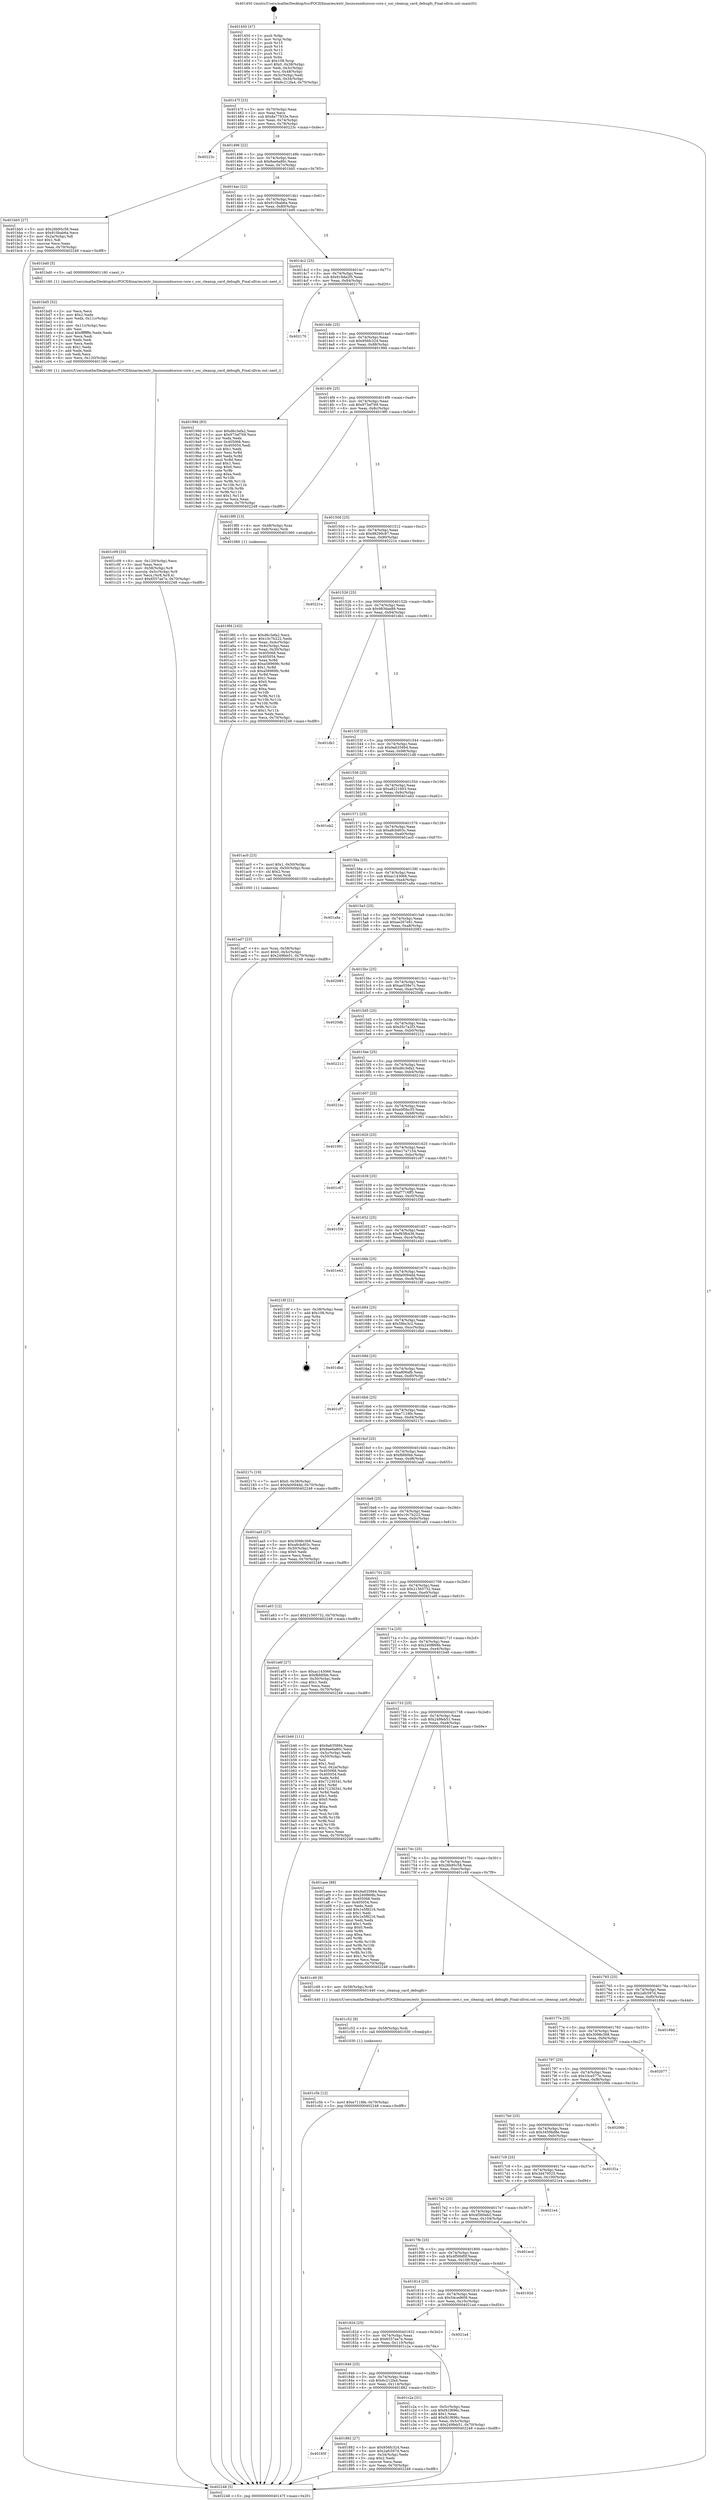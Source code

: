 digraph "0x401450" {
  label = "0x401450 (/mnt/c/Users/mathe/Desktop/tcc/POCII/binaries/extr_linuxsoundsocsoc-core.c_soc_cleanup_card_debugfs_Final-ollvm.out::main(0))"
  labelloc = "t"
  node[shape=record]

  Entry [label="",width=0.3,height=0.3,shape=circle,fillcolor=black,style=filled]
  "0x40147f" [label="{
     0x40147f [23]\l
     | [instrs]\l
     &nbsp;&nbsp;0x40147f \<+3\>: mov -0x70(%rbp),%eax\l
     &nbsp;&nbsp;0x401482 \<+2\>: mov %eax,%ecx\l
     &nbsp;&nbsp;0x401484 \<+6\>: sub $0x8a77833e,%ecx\l
     &nbsp;&nbsp;0x40148a \<+3\>: mov %eax,-0x74(%rbp)\l
     &nbsp;&nbsp;0x40148d \<+3\>: mov %ecx,-0x78(%rbp)\l
     &nbsp;&nbsp;0x401490 \<+6\>: je 000000000040223c \<main+0xdec\>\l
  }"]
  "0x40223c" [label="{
     0x40223c\l
  }", style=dashed]
  "0x401496" [label="{
     0x401496 [22]\l
     | [instrs]\l
     &nbsp;&nbsp;0x401496 \<+5\>: jmp 000000000040149b \<main+0x4b\>\l
     &nbsp;&nbsp;0x40149b \<+3\>: mov -0x74(%rbp),%eax\l
     &nbsp;&nbsp;0x40149e \<+5\>: sub $0x8ae6a80c,%eax\l
     &nbsp;&nbsp;0x4014a3 \<+3\>: mov %eax,-0x7c(%rbp)\l
     &nbsp;&nbsp;0x4014a6 \<+6\>: je 0000000000401bb5 \<main+0x765\>\l
  }"]
  Exit [label="",width=0.3,height=0.3,shape=circle,fillcolor=black,style=filled,peripheries=2]
  "0x401bb5" [label="{
     0x401bb5 [27]\l
     | [instrs]\l
     &nbsp;&nbsp;0x401bb5 \<+5\>: mov $0x26b95c58,%eax\l
     &nbsp;&nbsp;0x401bba \<+5\>: mov $0x910bab6a,%ecx\l
     &nbsp;&nbsp;0x401bbf \<+3\>: mov -0x2a(%rbp),%dl\l
     &nbsp;&nbsp;0x401bc2 \<+3\>: test $0x1,%dl\l
     &nbsp;&nbsp;0x401bc5 \<+3\>: cmovne %ecx,%eax\l
     &nbsp;&nbsp;0x401bc8 \<+3\>: mov %eax,-0x70(%rbp)\l
     &nbsp;&nbsp;0x401bcb \<+5\>: jmp 0000000000402248 \<main+0xdf8\>\l
  }"]
  "0x4014ac" [label="{
     0x4014ac [22]\l
     | [instrs]\l
     &nbsp;&nbsp;0x4014ac \<+5\>: jmp 00000000004014b1 \<main+0x61\>\l
     &nbsp;&nbsp;0x4014b1 \<+3\>: mov -0x74(%rbp),%eax\l
     &nbsp;&nbsp;0x4014b4 \<+5\>: sub $0x910bab6a,%eax\l
     &nbsp;&nbsp;0x4014b9 \<+3\>: mov %eax,-0x80(%rbp)\l
     &nbsp;&nbsp;0x4014bc \<+6\>: je 0000000000401bd0 \<main+0x780\>\l
  }"]
  "0x401c5b" [label="{
     0x401c5b [12]\l
     | [instrs]\l
     &nbsp;&nbsp;0x401c5b \<+7\>: movl $0xe7118fe,-0x70(%rbp)\l
     &nbsp;&nbsp;0x401c62 \<+5\>: jmp 0000000000402248 \<main+0xdf8\>\l
  }"]
  "0x401bd0" [label="{
     0x401bd0 [5]\l
     | [instrs]\l
     &nbsp;&nbsp;0x401bd0 \<+5\>: call 0000000000401160 \<next_i\>\l
     | [calls]\l
     &nbsp;&nbsp;0x401160 \{1\} (/mnt/c/Users/mathe/Desktop/tcc/POCII/binaries/extr_linuxsoundsocsoc-core.c_soc_cleanup_card_debugfs_Final-ollvm.out::next_i)\l
  }"]
  "0x4014c2" [label="{
     0x4014c2 [25]\l
     | [instrs]\l
     &nbsp;&nbsp;0x4014c2 \<+5\>: jmp 00000000004014c7 \<main+0x77\>\l
     &nbsp;&nbsp;0x4014c7 \<+3\>: mov -0x74(%rbp),%eax\l
     &nbsp;&nbsp;0x4014ca \<+5\>: sub $0x918de2f5,%eax\l
     &nbsp;&nbsp;0x4014cf \<+6\>: mov %eax,-0x84(%rbp)\l
     &nbsp;&nbsp;0x4014d5 \<+6\>: je 0000000000402170 \<main+0xd20\>\l
  }"]
  "0x401c52" [label="{
     0x401c52 [9]\l
     | [instrs]\l
     &nbsp;&nbsp;0x401c52 \<+4\>: mov -0x58(%rbp),%rdi\l
     &nbsp;&nbsp;0x401c56 \<+5\>: call 0000000000401030 \<free@plt\>\l
     | [calls]\l
     &nbsp;&nbsp;0x401030 \{1\} (unknown)\l
  }"]
  "0x402170" [label="{
     0x402170\l
  }", style=dashed]
  "0x4014db" [label="{
     0x4014db [25]\l
     | [instrs]\l
     &nbsp;&nbsp;0x4014db \<+5\>: jmp 00000000004014e0 \<main+0x90\>\l
     &nbsp;&nbsp;0x4014e0 \<+3\>: mov -0x74(%rbp),%eax\l
     &nbsp;&nbsp;0x4014e3 \<+5\>: sub $0x956fc324,%eax\l
     &nbsp;&nbsp;0x4014e8 \<+6\>: mov %eax,-0x88(%rbp)\l
     &nbsp;&nbsp;0x4014ee \<+6\>: je 000000000040199d \<main+0x54d\>\l
  }"]
  "0x401c09" [label="{
     0x401c09 [33]\l
     | [instrs]\l
     &nbsp;&nbsp;0x401c09 \<+6\>: mov -0x120(%rbp),%ecx\l
     &nbsp;&nbsp;0x401c0f \<+3\>: imul %eax,%ecx\l
     &nbsp;&nbsp;0x401c12 \<+4\>: mov -0x58(%rbp),%r8\l
     &nbsp;&nbsp;0x401c16 \<+4\>: movslq -0x5c(%rbp),%r9\l
     &nbsp;&nbsp;0x401c1a \<+4\>: mov %ecx,(%r8,%r9,4)\l
     &nbsp;&nbsp;0x401c1e \<+7\>: movl $0x6557ae7e,-0x70(%rbp)\l
     &nbsp;&nbsp;0x401c25 \<+5\>: jmp 0000000000402248 \<main+0xdf8\>\l
  }"]
  "0x40199d" [label="{
     0x40199d [83]\l
     | [instrs]\l
     &nbsp;&nbsp;0x40199d \<+5\>: mov $0xd6c3efa2,%eax\l
     &nbsp;&nbsp;0x4019a2 \<+5\>: mov $0x973ef769,%ecx\l
     &nbsp;&nbsp;0x4019a7 \<+2\>: xor %edx,%edx\l
     &nbsp;&nbsp;0x4019a9 \<+7\>: mov 0x405068,%esi\l
     &nbsp;&nbsp;0x4019b0 \<+7\>: mov 0x405054,%edi\l
     &nbsp;&nbsp;0x4019b7 \<+3\>: sub $0x1,%edx\l
     &nbsp;&nbsp;0x4019ba \<+3\>: mov %esi,%r8d\l
     &nbsp;&nbsp;0x4019bd \<+3\>: add %edx,%r8d\l
     &nbsp;&nbsp;0x4019c0 \<+4\>: imul %r8d,%esi\l
     &nbsp;&nbsp;0x4019c4 \<+3\>: and $0x1,%esi\l
     &nbsp;&nbsp;0x4019c7 \<+3\>: cmp $0x0,%esi\l
     &nbsp;&nbsp;0x4019ca \<+4\>: sete %r9b\l
     &nbsp;&nbsp;0x4019ce \<+3\>: cmp $0xa,%edi\l
     &nbsp;&nbsp;0x4019d1 \<+4\>: setl %r10b\l
     &nbsp;&nbsp;0x4019d5 \<+3\>: mov %r9b,%r11b\l
     &nbsp;&nbsp;0x4019d8 \<+3\>: and %r10b,%r11b\l
     &nbsp;&nbsp;0x4019db \<+3\>: xor %r10b,%r9b\l
     &nbsp;&nbsp;0x4019de \<+3\>: or %r9b,%r11b\l
     &nbsp;&nbsp;0x4019e1 \<+4\>: test $0x1,%r11b\l
     &nbsp;&nbsp;0x4019e5 \<+3\>: cmovne %ecx,%eax\l
     &nbsp;&nbsp;0x4019e8 \<+3\>: mov %eax,-0x70(%rbp)\l
     &nbsp;&nbsp;0x4019eb \<+5\>: jmp 0000000000402248 \<main+0xdf8\>\l
  }"]
  "0x4014f4" [label="{
     0x4014f4 [25]\l
     | [instrs]\l
     &nbsp;&nbsp;0x4014f4 \<+5\>: jmp 00000000004014f9 \<main+0xa9\>\l
     &nbsp;&nbsp;0x4014f9 \<+3\>: mov -0x74(%rbp),%eax\l
     &nbsp;&nbsp;0x4014fc \<+5\>: sub $0x973ef769,%eax\l
     &nbsp;&nbsp;0x401501 \<+6\>: mov %eax,-0x8c(%rbp)\l
     &nbsp;&nbsp;0x401507 \<+6\>: je 00000000004019f0 \<main+0x5a0\>\l
  }"]
  "0x401bd5" [label="{
     0x401bd5 [52]\l
     | [instrs]\l
     &nbsp;&nbsp;0x401bd5 \<+2\>: xor %ecx,%ecx\l
     &nbsp;&nbsp;0x401bd7 \<+5\>: mov $0x2,%edx\l
     &nbsp;&nbsp;0x401bdc \<+6\>: mov %edx,-0x11c(%rbp)\l
     &nbsp;&nbsp;0x401be2 \<+1\>: cltd\l
     &nbsp;&nbsp;0x401be3 \<+6\>: mov -0x11c(%rbp),%esi\l
     &nbsp;&nbsp;0x401be9 \<+2\>: idiv %esi\l
     &nbsp;&nbsp;0x401beb \<+6\>: imul $0xfffffffe,%edx,%edx\l
     &nbsp;&nbsp;0x401bf1 \<+2\>: mov %ecx,%edi\l
     &nbsp;&nbsp;0x401bf3 \<+2\>: sub %edx,%edi\l
     &nbsp;&nbsp;0x401bf5 \<+2\>: mov %ecx,%edx\l
     &nbsp;&nbsp;0x401bf7 \<+3\>: sub $0x1,%edx\l
     &nbsp;&nbsp;0x401bfa \<+2\>: add %edx,%edi\l
     &nbsp;&nbsp;0x401bfc \<+2\>: sub %edi,%ecx\l
     &nbsp;&nbsp;0x401bfe \<+6\>: mov %ecx,-0x120(%rbp)\l
     &nbsp;&nbsp;0x401c04 \<+5\>: call 0000000000401160 \<next_i\>\l
     | [calls]\l
     &nbsp;&nbsp;0x401160 \{1\} (/mnt/c/Users/mathe/Desktop/tcc/POCII/binaries/extr_linuxsoundsocsoc-core.c_soc_cleanup_card_debugfs_Final-ollvm.out::next_i)\l
  }"]
  "0x4019f0" [label="{
     0x4019f0 [13]\l
     | [instrs]\l
     &nbsp;&nbsp;0x4019f0 \<+4\>: mov -0x48(%rbp),%rax\l
     &nbsp;&nbsp;0x4019f4 \<+4\>: mov 0x8(%rax),%rdi\l
     &nbsp;&nbsp;0x4019f8 \<+5\>: call 0000000000401060 \<atoi@plt\>\l
     | [calls]\l
     &nbsp;&nbsp;0x401060 \{1\} (unknown)\l
  }"]
  "0x40150d" [label="{
     0x40150d [25]\l
     | [instrs]\l
     &nbsp;&nbsp;0x40150d \<+5\>: jmp 0000000000401512 \<main+0xc2\>\l
     &nbsp;&nbsp;0x401512 \<+3\>: mov -0x74(%rbp),%eax\l
     &nbsp;&nbsp;0x401515 \<+5\>: sub $0x98299c87,%eax\l
     &nbsp;&nbsp;0x40151a \<+6\>: mov %eax,-0x90(%rbp)\l
     &nbsp;&nbsp;0x401520 \<+6\>: je 000000000040221e \<main+0xdce\>\l
  }"]
  "0x401ad7" [label="{
     0x401ad7 [23]\l
     | [instrs]\l
     &nbsp;&nbsp;0x401ad7 \<+4\>: mov %rax,-0x58(%rbp)\l
     &nbsp;&nbsp;0x401adb \<+7\>: movl $0x0,-0x5c(%rbp)\l
     &nbsp;&nbsp;0x401ae2 \<+7\>: movl $0x249feb51,-0x70(%rbp)\l
     &nbsp;&nbsp;0x401ae9 \<+5\>: jmp 0000000000402248 \<main+0xdf8\>\l
  }"]
  "0x40221e" [label="{
     0x40221e\l
  }", style=dashed]
  "0x401526" [label="{
     0x401526 [25]\l
     | [instrs]\l
     &nbsp;&nbsp;0x401526 \<+5\>: jmp 000000000040152b \<main+0xdb\>\l
     &nbsp;&nbsp;0x40152b \<+3\>: mov -0x74(%rbp),%eax\l
     &nbsp;&nbsp;0x40152e \<+5\>: sub $0x9836ae89,%eax\l
     &nbsp;&nbsp;0x401533 \<+6\>: mov %eax,-0x94(%rbp)\l
     &nbsp;&nbsp;0x401539 \<+6\>: je 0000000000401db1 \<main+0x961\>\l
  }"]
  "0x4019fd" [label="{
     0x4019fd [102]\l
     | [instrs]\l
     &nbsp;&nbsp;0x4019fd \<+5\>: mov $0xd6c3efa2,%ecx\l
     &nbsp;&nbsp;0x401a02 \<+5\>: mov $0x10c7b222,%edx\l
     &nbsp;&nbsp;0x401a07 \<+3\>: mov %eax,-0x4c(%rbp)\l
     &nbsp;&nbsp;0x401a0a \<+3\>: mov -0x4c(%rbp),%eax\l
     &nbsp;&nbsp;0x401a0d \<+3\>: mov %eax,-0x30(%rbp)\l
     &nbsp;&nbsp;0x401a10 \<+7\>: mov 0x405068,%eax\l
     &nbsp;&nbsp;0x401a17 \<+7\>: mov 0x405054,%esi\l
     &nbsp;&nbsp;0x401a1e \<+3\>: mov %eax,%r8d\l
     &nbsp;&nbsp;0x401a21 \<+7\>: add $0xa58969fc,%r8d\l
     &nbsp;&nbsp;0x401a28 \<+4\>: sub $0x1,%r8d\l
     &nbsp;&nbsp;0x401a2c \<+7\>: sub $0xa58969fc,%r8d\l
     &nbsp;&nbsp;0x401a33 \<+4\>: imul %r8d,%eax\l
     &nbsp;&nbsp;0x401a37 \<+3\>: and $0x1,%eax\l
     &nbsp;&nbsp;0x401a3a \<+3\>: cmp $0x0,%eax\l
     &nbsp;&nbsp;0x401a3d \<+4\>: sete %r9b\l
     &nbsp;&nbsp;0x401a41 \<+3\>: cmp $0xa,%esi\l
     &nbsp;&nbsp;0x401a44 \<+4\>: setl %r10b\l
     &nbsp;&nbsp;0x401a48 \<+3\>: mov %r9b,%r11b\l
     &nbsp;&nbsp;0x401a4b \<+3\>: and %r10b,%r11b\l
     &nbsp;&nbsp;0x401a4e \<+3\>: xor %r10b,%r9b\l
     &nbsp;&nbsp;0x401a51 \<+3\>: or %r9b,%r11b\l
     &nbsp;&nbsp;0x401a54 \<+4\>: test $0x1,%r11b\l
     &nbsp;&nbsp;0x401a58 \<+3\>: cmovne %edx,%ecx\l
     &nbsp;&nbsp;0x401a5b \<+3\>: mov %ecx,-0x70(%rbp)\l
     &nbsp;&nbsp;0x401a5e \<+5\>: jmp 0000000000402248 \<main+0xdf8\>\l
  }"]
  "0x401db1" [label="{
     0x401db1\l
  }", style=dashed]
  "0x40153f" [label="{
     0x40153f [25]\l
     | [instrs]\l
     &nbsp;&nbsp;0x40153f \<+5\>: jmp 0000000000401544 \<main+0xf4\>\l
     &nbsp;&nbsp;0x401544 \<+3\>: mov -0x74(%rbp),%eax\l
     &nbsp;&nbsp;0x401547 \<+5\>: sub $0x9a635894,%eax\l
     &nbsp;&nbsp;0x40154c \<+6\>: mov %eax,-0x98(%rbp)\l
     &nbsp;&nbsp;0x401552 \<+6\>: je 00000000004021d8 \<main+0xd88\>\l
  }"]
  "0x401450" [label="{
     0x401450 [47]\l
     | [instrs]\l
     &nbsp;&nbsp;0x401450 \<+1\>: push %rbp\l
     &nbsp;&nbsp;0x401451 \<+3\>: mov %rsp,%rbp\l
     &nbsp;&nbsp;0x401454 \<+2\>: push %r15\l
     &nbsp;&nbsp;0x401456 \<+2\>: push %r14\l
     &nbsp;&nbsp;0x401458 \<+2\>: push %r13\l
     &nbsp;&nbsp;0x40145a \<+2\>: push %r12\l
     &nbsp;&nbsp;0x40145c \<+1\>: push %rbx\l
     &nbsp;&nbsp;0x40145d \<+7\>: sub $0x108,%rsp\l
     &nbsp;&nbsp;0x401464 \<+7\>: movl $0x0,-0x38(%rbp)\l
     &nbsp;&nbsp;0x40146b \<+3\>: mov %edi,-0x3c(%rbp)\l
     &nbsp;&nbsp;0x40146e \<+4\>: mov %rsi,-0x48(%rbp)\l
     &nbsp;&nbsp;0x401472 \<+3\>: mov -0x3c(%rbp),%edi\l
     &nbsp;&nbsp;0x401475 \<+3\>: mov %edi,-0x34(%rbp)\l
     &nbsp;&nbsp;0x401478 \<+7\>: movl $0x6c212fa4,-0x70(%rbp)\l
  }"]
  "0x4021d8" [label="{
     0x4021d8\l
  }", style=dashed]
  "0x401558" [label="{
     0x401558 [25]\l
     | [instrs]\l
     &nbsp;&nbsp;0x401558 \<+5\>: jmp 000000000040155d \<main+0x10d\>\l
     &nbsp;&nbsp;0x40155d \<+3\>: mov -0x74(%rbp),%eax\l
     &nbsp;&nbsp;0x401560 \<+5\>: sub $0xa8221603,%eax\l
     &nbsp;&nbsp;0x401565 \<+6\>: mov %eax,-0x9c(%rbp)\l
     &nbsp;&nbsp;0x40156b \<+6\>: je 0000000000401eb2 \<main+0xa62\>\l
  }"]
  "0x402248" [label="{
     0x402248 [5]\l
     | [instrs]\l
     &nbsp;&nbsp;0x402248 \<+5\>: jmp 000000000040147f \<main+0x2f\>\l
  }"]
  "0x401eb2" [label="{
     0x401eb2\l
  }", style=dashed]
  "0x401571" [label="{
     0x401571 [25]\l
     | [instrs]\l
     &nbsp;&nbsp;0x401571 \<+5\>: jmp 0000000000401576 \<main+0x126\>\l
     &nbsp;&nbsp;0x401576 \<+3\>: mov -0x74(%rbp),%eax\l
     &nbsp;&nbsp;0x401579 \<+5\>: sub $0xa8cbd03c,%eax\l
     &nbsp;&nbsp;0x40157e \<+6\>: mov %eax,-0xa0(%rbp)\l
     &nbsp;&nbsp;0x401584 \<+6\>: je 0000000000401ac0 \<main+0x670\>\l
  }"]
  "0x40185f" [label="{
     0x40185f\l
  }", style=dashed]
  "0x401ac0" [label="{
     0x401ac0 [23]\l
     | [instrs]\l
     &nbsp;&nbsp;0x401ac0 \<+7\>: movl $0x1,-0x50(%rbp)\l
     &nbsp;&nbsp;0x401ac7 \<+4\>: movslq -0x50(%rbp),%rax\l
     &nbsp;&nbsp;0x401acb \<+4\>: shl $0x2,%rax\l
     &nbsp;&nbsp;0x401acf \<+3\>: mov %rax,%rdi\l
     &nbsp;&nbsp;0x401ad2 \<+5\>: call 0000000000401050 \<malloc@plt\>\l
     | [calls]\l
     &nbsp;&nbsp;0x401050 \{1\} (unknown)\l
  }"]
  "0x40158a" [label="{
     0x40158a [25]\l
     | [instrs]\l
     &nbsp;&nbsp;0x40158a \<+5\>: jmp 000000000040158f \<main+0x13f\>\l
     &nbsp;&nbsp;0x40158f \<+3\>: mov -0x74(%rbp),%eax\l
     &nbsp;&nbsp;0x401592 \<+5\>: sub $0xac143066,%eax\l
     &nbsp;&nbsp;0x401597 \<+6\>: mov %eax,-0xa4(%rbp)\l
     &nbsp;&nbsp;0x40159d \<+6\>: je 0000000000401a8a \<main+0x63a\>\l
  }"]
  "0x401882" [label="{
     0x401882 [27]\l
     | [instrs]\l
     &nbsp;&nbsp;0x401882 \<+5\>: mov $0x956fc324,%eax\l
     &nbsp;&nbsp;0x401887 \<+5\>: mov $0x2afc597d,%ecx\l
     &nbsp;&nbsp;0x40188c \<+3\>: mov -0x34(%rbp),%edx\l
     &nbsp;&nbsp;0x40188f \<+3\>: cmp $0x2,%edx\l
     &nbsp;&nbsp;0x401892 \<+3\>: cmovne %ecx,%eax\l
     &nbsp;&nbsp;0x401895 \<+3\>: mov %eax,-0x70(%rbp)\l
     &nbsp;&nbsp;0x401898 \<+5\>: jmp 0000000000402248 \<main+0xdf8\>\l
  }"]
  "0x401a8a" [label="{
     0x401a8a\l
  }", style=dashed]
  "0x4015a3" [label="{
     0x4015a3 [25]\l
     | [instrs]\l
     &nbsp;&nbsp;0x4015a3 \<+5\>: jmp 00000000004015a8 \<main+0x158\>\l
     &nbsp;&nbsp;0x4015a8 \<+3\>: mov -0x74(%rbp),%eax\l
     &nbsp;&nbsp;0x4015ab \<+5\>: sub $0xae267e81,%eax\l
     &nbsp;&nbsp;0x4015b0 \<+6\>: mov %eax,-0xa8(%rbp)\l
     &nbsp;&nbsp;0x4015b6 \<+6\>: je 0000000000402083 \<main+0xc33\>\l
  }"]
  "0x401846" [label="{
     0x401846 [25]\l
     | [instrs]\l
     &nbsp;&nbsp;0x401846 \<+5\>: jmp 000000000040184b \<main+0x3fb\>\l
     &nbsp;&nbsp;0x40184b \<+3\>: mov -0x74(%rbp),%eax\l
     &nbsp;&nbsp;0x40184e \<+5\>: sub $0x6c212fa4,%eax\l
     &nbsp;&nbsp;0x401853 \<+6\>: mov %eax,-0x114(%rbp)\l
     &nbsp;&nbsp;0x401859 \<+6\>: je 0000000000401882 \<main+0x432\>\l
  }"]
  "0x402083" [label="{
     0x402083\l
  }", style=dashed]
  "0x4015bc" [label="{
     0x4015bc [25]\l
     | [instrs]\l
     &nbsp;&nbsp;0x4015bc \<+5\>: jmp 00000000004015c1 \<main+0x171\>\l
     &nbsp;&nbsp;0x4015c1 \<+3\>: mov -0x74(%rbp),%eax\l
     &nbsp;&nbsp;0x4015c4 \<+5\>: sub $0xae558e7c,%eax\l
     &nbsp;&nbsp;0x4015c9 \<+6\>: mov %eax,-0xac(%rbp)\l
     &nbsp;&nbsp;0x4015cf \<+6\>: je 00000000004020db \<main+0xc8b\>\l
  }"]
  "0x401c2a" [label="{
     0x401c2a [31]\l
     | [instrs]\l
     &nbsp;&nbsp;0x401c2a \<+3\>: mov -0x5c(%rbp),%eax\l
     &nbsp;&nbsp;0x401c2d \<+5\>: sub $0xf41f696c,%eax\l
     &nbsp;&nbsp;0x401c32 \<+3\>: add $0x1,%eax\l
     &nbsp;&nbsp;0x401c35 \<+5\>: add $0xf41f696c,%eax\l
     &nbsp;&nbsp;0x401c3a \<+3\>: mov %eax,-0x5c(%rbp)\l
     &nbsp;&nbsp;0x401c3d \<+7\>: movl $0x249feb51,-0x70(%rbp)\l
     &nbsp;&nbsp;0x401c44 \<+5\>: jmp 0000000000402248 \<main+0xdf8\>\l
  }"]
  "0x4020db" [label="{
     0x4020db\l
  }", style=dashed]
  "0x4015d5" [label="{
     0x4015d5 [25]\l
     | [instrs]\l
     &nbsp;&nbsp;0x4015d5 \<+5\>: jmp 00000000004015da \<main+0x18a\>\l
     &nbsp;&nbsp;0x4015da \<+3\>: mov -0x74(%rbp),%eax\l
     &nbsp;&nbsp;0x4015dd \<+5\>: sub $0xd5c7a2f3,%eax\l
     &nbsp;&nbsp;0x4015e2 \<+6\>: mov %eax,-0xb0(%rbp)\l
     &nbsp;&nbsp;0x4015e8 \<+6\>: je 0000000000402212 \<main+0xdc2\>\l
  }"]
  "0x40182d" [label="{
     0x40182d [25]\l
     | [instrs]\l
     &nbsp;&nbsp;0x40182d \<+5\>: jmp 0000000000401832 \<main+0x3e2\>\l
     &nbsp;&nbsp;0x401832 \<+3\>: mov -0x74(%rbp),%eax\l
     &nbsp;&nbsp;0x401835 \<+5\>: sub $0x6557ae7e,%eax\l
     &nbsp;&nbsp;0x40183a \<+6\>: mov %eax,-0x110(%rbp)\l
     &nbsp;&nbsp;0x401840 \<+6\>: je 0000000000401c2a \<main+0x7da\>\l
  }"]
  "0x402212" [label="{
     0x402212\l
  }", style=dashed]
  "0x4015ee" [label="{
     0x4015ee [25]\l
     | [instrs]\l
     &nbsp;&nbsp;0x4015ee \<+5\>: jmp 00000000004015f3 \<main+0x1a3\>\l
     &nbsp;&nbsp;0x4015f3 \<+3\>: mov -0x74(%rbp),%eax\l
     &nbsp;&nbsp;0x4015f6 \<+5\>: sub $0xd6c3efa2,%eax\l
     &nbsp;&nbsp;0x4015fb \<+6\>: mov %eax,-0xb4(%rbp)\l
     &nbsp;&nbsp;0x401601 \<+6\>: je 00000000004021bc \<main+0xd6c\>\l
  }"]
  "0x4021a4" [label="{
     0x4021a4\l
  }", style=dashed]
  "0x4021bc" [label="{
     0x4021bc\l
  }", style=dashed]
  "0x401607" [label="{
     0x401607 [25]\l
     | [instrs]\l
     &nbsp;&nbsp;0x401607 \<+5\>: jmp 000000000040160c \<main+0x1bc\>\l
     &nbsp;&nbsp;0x40160c \<+3\>: mov -0x74(%rbp),%eax\l
     &nbsp;&nbsp;0x40160f \<+5\>: sub $0xe0f0bc55,%eax\l
     &nbsp;&nbsp;0x401614 \<+6\>: mov %eax,-0xb8(%rbp)\l
     &nbsp;&nbsp;0x40161a \<+6\>: je 0000000000401991 \<main+0x541\>\l
  }"]
  "0x401814" [label="{
     0x401814 [25]\l
     | [instrs]\l
     &nbsp;&nbsp;0x401814 \<+5\>: jmp 0000000000401819 \<main+0x3c9\>\l
     &nbsp;&nbsp;0x401819 \<+3\>: mov -0x74(%rbp),%eax\l
     &nbsp;&nbsp;0x40181c \<+5\>: sub $0x54ced609,%eax\l
     &nbsp;&nbsp;0x401821 \<+6\>: mov %eax,-0x10c(%rbp)\l
     &nbsp;&nbsp;0x401827 \<+6\>: je 00000000004021a4 \<main+0xd54\>\l
  }"]
  "0x401991" [label="{
     0x401991\l
  }", style=dashed]
  "0x401620" [label="{
     0x401620 [25]\l
     | [instrs]\l
     &nbsp;&nbsp;0x401620 \<+5\>: jmp 0000000000401625 \<main+0x1d5\>\l
     &nbsp;&nbsp;0x401625 \<+3\>: mov -0x74(%rbp),%eax\l
     &nbsp;&nbsp;0x401628 \<+5\>: sub $0xe17a7154,%eax\l
     &nbsp;&nbsp;0x40162d \<+6\>: mov %eax,-0xbc(%rbp)\l
     &nbsp;&nbsp;0x401633 \<+6\>: je 0000000000401c67 \<main+0x817\>\l
  }"]
  "0x40192d" [label="{
     0x40192d\l
  }", style=dashed]
  "0x401c67" [label="{
     0x401c67\l
  }", style=dashed]
  "0x401639" [label="{
     0x401639 [25]\l
     | [instrs]\l
     &nbsp;&nbsp;0x401639 \<+5\>: jmp 000000000040163e \<main+0x1ee\>\l
     &nbsp;&nbsp;0x40163e \<+3\>: mov -0x74(%rbp),%eax\l
     &nbsp;&nbsp;0x401641 \<+5\>: sub $0xf7716ff3,%eax\l
     &nbsp;&nbsp;0x401646 \<+6\>: mov %eax,-0xc0(%rbp)\l
     &nbsp;&nbsp;0x40164c \<+6\>: je 0000000000401f39 \<main+0xae9\>\l
  }"]
  "0x4017fb" [label="{
     0x4017fb [25]\l
     | [instrs]\l
     &nbsp;&nbsp;0x4017fb \<+5\>: jmp 0000000000401800 \<main+0x3b0\>\l
     &nbsp;&nbsp;0x401800 \<+3\>: mov -0x74(%rbp),%eax\l
     &nbsp;&nbsp;0x401803 \<+5\>: sub $0x4f56bf0f,%eax\l
     &nbsp;&nbsp;0x401808 \<+6\>: mov %eax,-0x108(%rbp)\l
     &nbsp;&nbsp;0x40180e \<+6\>: je 000000000040192d \<main+0x4dd\>\l
  }"]
  "0x401f39" [label="{
     0x401f39\l
  }", style=dashed]
  "0x401652" [label="{
     0x401652 [25]\l
     | [instrs]\l
     &nbsp;&nbsp;0x401652 \<+5\>: jmp 0000000000401657 \<main+0x207\>\l
     &nbsp;&nbsp;0x401657 \<+3\>: mov -0x74(%rbp),%eax\l
     &nbsp;&nbsp;0x40165a \<+5\>: sub $0xf93fb436,%eax\l
     &nbsp;&nbsp;0x40165f \<+6\>: mov %eax,-0xc4(%rbp)\l
     &nbsp;&nbsp;0x401665 \<+6\>: je 0000000000401e43 \<main+0x9f3\>\l
  }"]
  "0x401ecd" [label="{
     0x401ecd\l
  }", style=dashed]
  "0x401e43" [label="{
     0x401e43\l
  }", style=dashed]
  "0x40166b" [label="{
     0x40166b [25]\l
     | [instrs]\l
     &nbsp;&nbsp;0x40166b \<+5\>: jmp 0000000000401670 \<main+0x220\>\l
     &nbsp;&nbsp;0x401670 \<+3\>: mov -0x74(%rbp),%eax\l
     &nbsp;&nbsp;0x401673 \<+5\>: sub $0xfa0094dd,%eax\l
     &nbsp;&nbsp;0x401678 \<+6\>: mov %eax,-0xc8(%rbp)\l
     &nbsp;&nbsp;0x40167e \<+6\>: je 000000000040218f \<main+0xd3f\>\l
  }"]
  "0x4017e2" [label="{
     0x4017e2 [25]\l
     | [instrs]\l
     &nbsp;&nbsp;0x4017e2 \<+5\>: jmp 00000000004017e7 \<main+0x397\>\l
     &nbsp;&nbsp;0x4017e7 \<+3\>: mov -0x74(%rbp),%eax\l
     &nbsp;&nbsp;0x4017ea \<+5\>: sub $0x4f360eb2,%eax\l
     &nbsp;&nbsp;0x4017ef \<+6\>: mov %eax,-0x104(%rbp)\l
     &nbsp;&nbsp;0x4017f5 \<+6\>: je 0000000000401ecd \<main+0xa7d\>\l
  }"]
  "0x40218f" [label="{
     0x40218f [21]\l
     | [instrs]\l
     &nbsp;&nbsp;0x40218f \<+3\>: mov -0x38(%rbp),%eax\l
     &nbsp;&nbsp;0x402192 \<+7\>: add $0x108,%rsp\l
     &nbsp;&nbsp;0x402199 \<+1\>: pop %rbx\l
     &nbsp;&nbsp;0x40219a \<+2\>: pop %r12\l
     &nbsp;&nbsp;0x40219c \<+2\>: pop %r13\l
     &nbsp;&nbsp;0x40219e \<+2\>: pop %r14\l
     &nbsp;&nbsp;0x4021a0 \<+2\>: pop %r15\l
     &nbsp;&nbsp;0x4021a2 \<+1\>: pop %rbp\l
     &nbsp;&nbsp;0x4021a3 \<+1\>: ret\l
  }"]
  "0x401684" [label="{
     0x401684 [25]\l
     | [instrs]\l
     &nbsp;&nbsp;0x401684 \<+5\>: jmp 0000000000401689 \<main+0x239\>\l
     &nbsp;&nbsp;0x401689 \<+3\>: mov -0x74(%rbp),%eax\l
     &nbsp;&nbsp;0x40168c \<+5\>: sub $0x59bc3c2,%eax\l
     &nbsp;&nbsp;0x401691 \<+6\>: mov %eax,-0xcc(%rbp)\l
     &nbsp;&nbsp;0x401697 \<+6\>: je 0000000000401dbd \<main+0x96d\>\l
  }"]
  "0x4021e4" [label="{
     0x4021e4\l
  }", style=dashed]
  "0x401dbd" [label="{
     0x401dbd\l
  }", style=dashed]
  "0x40169d" [label="{
     0x40169d [25]\l
     | [instrs]\l
     &nbsp;&nbsp;0x40169d \<+5\>: jmp 00000000004016a2 \<main+0x252\>\l
     &nbsp;&nbsp;0x4016a2 \<+3\>: mov -0x74(%rbp),%eax\l
     &nbsp;&nbsp;0x4016a5 \<+5\>: sub $0xa806afb,%eax\l
     &nbsp;&nbsp;0x4016aa \<+6\>: mov %eax,-0xd0(%rbp)\l
     &nbsp;&nbsp;0x4016b0 \<+6\>: je 0000000000401cf7 \<main+0x8a7\>\l
  }"]
  "0x4017c9" [label="{
     0x4017c9 [25]\l
     | [instrs]\l
     &nbsp;&nbsp;0x4017c9 \<+5\>: jmp 00000000004017ce \<main+0x37e\>\l
     &nbsp;&nbsp;0x4017ce \<+3\>: mov -0x74(%rbp),%eax\l
     &nbsp;&nbsp;0x4017d1 \<+5\>: sub $0x3d479525,%eax\l
     &nbsp;&nbsp;0x4017d6 \<+6\>: mov %eax,-0x100(%rbp)\l
     &nbsp;&nbsp;0x4017dc \<+6\>: je 00000000004021e4 \<main+0xd94\>\l
  }"]
  "0x401cf7" [label="{
     0x401cf7\l
  }", style=dashed]
  "0x4016b6" [label="{
     0x4016b6 [25]\l
     | [instrs]\l
     &nbsp;&nbsp;0x4016b6 \<+5\>: jmp 00000000004016bb \<main+0x26b\>\l
     &nbsp;&nbsp;0x4016bb \<+3\>: mov -0x74(%rbp),%eax\l
     &nbsp;&nbsp;0x4016be \<+5\>: sub $0xe7118fe,%eax\l
     &nbsp;&nbsp;0x4016c3 \<+6\>: mov %eax,-0xd4(%rbp)\l
     &nbsp;&nbsp;0x4016c9 \<+6\>: je 000000000040217c \<main+0xd2c\>\l
  }"]
  "0x401f1a" [label="{
     0x401f1a\l
  }", style=dashed]
  "0x40217c" [label="{
     0x40217c [19]\l
     | [instrs]\l
     &nbsp;&nbsp;0x40217c \<+7\>: movl $0x0,-0x38(%rbp)\l
     &nbsp;&nbsp;0x402183 \<+7\>: movl $0xfa0094dd,-0x70(%rbp)\l
     &nbsp;&nbsp;0x40218a \<+5\>: jmp 0000000000402248 \<main+0xdf8\>\l
  }"]
  "0x4016cf" [label="{
     0x4016cf [25]\l
     | [instrs]\l
     &nbsp;&nbsp;0x4016cf \<+5\>: jmp 00000000004016d4 \<main+0x284\>\l
     &nbsp;&nbsp;0x4016d4 \<+3\>: mov -0x74(%rbp),%eax\l
     &nbsp;&nbsp;0x4016d7 \<+5\>: sub $0xfbfd0bb,%eax\l
     &nbsp;&nbsp;0x4016dc \<+6\>: mov %eax,-0xd8(%rbp)\l
     &nbsp;&nbsp;0x4016e2 \<+6\>: je 0000000000401aa5 \<main+0x655\>\l
  }"]
  "0x4017b0" [label="{
     0x4017b0 [25]\l
     | [instrs]\l
     &nbsp;&nbsp;0x4017b0 \<+5\>: jmp 00000000004017b5 \<main+0x365\>\l
     &nbsp;&nbsp;0x4017b5 \<+3\>: mov -0x74(%rbp),%eax\l
     &nbsp;&nbsp;0x4017b8 \<+5\>: sub $0x3459bd8e,%eax\l
     &nbsp;&nbsp;0x4017bd \<+6\>: mov %eax,-0xfc(%rbp)\l
     &nbsp;&nbsp;0x4017c3 \<+6\>: je 0000000000401f1a \<main+0xaca\>\l
  }"]
  "0x401aa5" [label="{
     0x401aa5 [27]\l
     | [instrs]\l
     &nbsp;&nbsp;0x401aa5 \<+5\>: mov $0x3098c368,%eax\l
     &nbsp;&nbsp;0x401aaa \<+5\>: mov $0xa8cbd03c,%ecx\l
     &nbsp;&nbsp;0x401aaf \<+3\>: mov -0x30(%rbp),%edx\l
     &nbsp;&nbsp;0x401ab2 \<+3\>: cmp $0x0,%edx\l
     &nbsp;&nbsp;0x401ab5 \<+3\>: cmove %ecx,%eax\l
     &nbsp;&nbsp;0x401ab8 \<+3\>: mov %eax,-0x70(%rbp)\l
     &nbsp;&nbsp;0x401abb \<+5\>: jmp 0000000000402248 \<main+0xdf8\>\l
  }"]
  "0x4016e8" [label="{
     0x4016e8 [25]\l
     | [instrs]\l
     &nbsp;&nbsp;0x4016e8 \<+5\>: jmp 00000000004016ed \<main+0x29d\>\l
     &nbsp;&nbsp;0x4016ed \<+3\>: mov -0x74(%rbp),%eax\l
     &nbsp;&nbsp;0x4016f0 \<+5\>: sub $0x10c7b222,%eax\l
     &nbsp;&nbsp;0x4016f5 \<+6\>: mov %eax,-0xdc(%rbp)\l
     &nbsp;&nbsp;0x4016fb \<+6\>: je 0000000000401a63 \<main+0x613\>\l
  }"]
  "0x40206b" [label="{
     0x40206b\l
  }", style=dashed]
  "0x401a63" [label="{
     0x401a63 [12]\l
     | [instrs]\l
     &nbsp;&nbsp;0x401a63 \<+7\>: movl $0x21565732,-0x70(%rbp)\l
     &nbsp;&nbsp;0x401a6a \<+5\>: jmp 0000000000402248 \<main+0xdf8\>\l
  }"]
  "0x401701" [label="{
     0x401701 [25]\l
     | [instrs]\l
     &nbsp;&nbsp;0x401701 \<+5\>: jmp 0000000000401706 \<main+0x2b6\>\l
     &nbsp;&nbsp;0x401706 \<+3\>: mov -0x74(%rbp),%eax\l
     &nbsp;&nbsp;0x401709 \<+5\>: sub $0x21565732,%eax\l
     &nbsp;&nbsp;0x40170e \<+6\>: mov %eax,-0xe0(%rbp)\l
     &nbsp;&nbsp;0x401714 \<+6\>: je 0000000000401a6f \<main+0x61f\>\l
  }"]
  "0x401797" [label="{
     0x401797 [25]\l
     | [instrs]\l
     &nbsp;&nbsp;0x401797 \<+5\>: jmp 000000000040179c \<main+0x34c\>\l
     &nbsp;&nbsp;0x40179c \<+3\>: mov -0x74(%rbp),%eax\l
     &nbsp;&nbsp;0x40179f \<+5\>: sub $0x33ce577e,%eax\l
     &nbsp;&nbsp;0x4017a4 \<+6\>: mov %eax,-0xf8(%rbp)\l
     &nbsp;&nbsp;0x4017aa \<+6\>: je 000000000040206b \<main+0xc1b\>\l
  }"]
  "0x401a6f" [label="{
     0x401a6f [27]\l
     | [instrs]\l
     &nbsp;&nbsp;0x401a6f \<+5\>: mov $0xac143066,%eax\l
     &nbsp;&nbsp;0x401a74 \<+5\>: mov $0xfbfd0bb,%ecx\l
     &nbsp;&nbsp;0x401a79 \<+3\>: mov -0x30(%rbp),%edx\l
     &nbsp;&nbsp;0x401a7c \<+3\>: cmp $0x1,%edx\l
     &nbsp;&nbsp;0x401a7f \<+3\>: cmovl %ecx,%eax\l
     &nbsp;&nbsp;0x401a82 \<+3\>: mov %eax,-0x70(%rbp)\l
     &nbsp;&nbsp;0x401a85 \<+5\>: jmp 0000000000402248 \<main+0xdf8\>\l
  }"]
  "0x40171a" [label="{
     0x40171a [25]\l
     | [instrs]\l
     &nbsp;&nbsp;0x40171a \<+5\>: jmp 000000000040171f \<main+0x2cf\>\l
     &nbsp;&nbsp;0x40171f \<+3\>: mov -0x74(%rbp),%eax\l
     &nbsp;&nbsp;0x401722 \<+5\>: sub $0x240f868b,%eax\l
     &nbsp;&nbsp;0x401727 \<+6\>: mov %eax,-0xe4(%rbp)\l
     &nbsp;&nbsp;0x40172d \<+6\>: je 0000000000401b46 \<main+0x6f6\>\l
  }"]
  "0x402077" [label="{
     0x402077\l
  }", style=dashed]
  "0x401b46" [label="{
     0x401b46 [111]\l
     | [instrs]\l
     &nbsp;&nbsp;0x401b46 \<+5\>: mov $0x9a635894,%eax\l
     &nbsp;&nbsp;0x401b4b \<+5\>: mov $0x8ae6a80c,%ecx\l
     &nbsp;&nbsp;0x401b50 \<+3\>: mov -0x5c(%rbp),%edx\l
     &nbsp;&nbsp;0x401b53 \<+3\>: cmp -0x50(%rbp),%edx\l
     &nbsp;&nbsp;0x401b56 \<+4\>: setl %sil\l
     &nbsp;&nbsp;0x401b5a \<+4\>: and $0x1,%sil\l
     &nbsp;&nbsp;0x401b5e \<+4\>: mov %sil,-0x2a(%rbp)\l
     &nbsp;&nbsp;0x401b62 \<+7\>: mov 0x405068,%edx\l
     &nbsp;&nbsp;0x401b69 \<+7\>: mov 0x405054,%edi\l
     &nbsp;&nbsp;0x401b70 \<+3\>: mov %edx,%r8d\l
     &nbsp;&nbsp;0x401b73 \<+7\>: sub $0x71230341,%r8d\l
     &nbsp;&nbsp;0x401b7a \<+4\>: sub $0x1,%r8d\l
     &nbsp;&nbsp;0x401b7e \<+7\>: add $0x71230341,%r8d\l
     &nbsp;&nbsp;0x401b85 \<+4\>: imul %r8d,%edx\l
     &nbsp;&nbsp;0x401b89 \<+3\>: and $0x1,%edx\l
     &nbsp;&nbsp;0x401b8c \<+3\>: cmp $0x0,%edx\l
     &nbsp;&nbsp;0x401b8f \<+4\>: sete %sil\l
     &nbsp;&nbsp;0x401b93 \<+3\>: cmp $0xa,%edi\l
     &nbsp;&nbsp;0x401b96 \<+4\>: setl %r9b\l
     &nbsp;&nbsp;0x401b9a \<+3\>: mov %sil,%r10b\l
     &nbsp;&nbsp;0x401b9d \<+3\>: and %r9b,%r10b\l
     &nbsp;&nbsp;0x401ba0 \<+3\>: xor %r9b,%sil\l
     &nbsp;&nbsp;0x401ba3 \<+3\>: or %sil,%r10b\l
     &nbsp;&nbsp;0x401ba6 \<+4\>: test $0x1,%r10b\l
     &nbsp;&nbsp;0x401baa \<+3\>: cmovne %ecx,%eax\l
     &nbsp;&nbsp;0x401bad \<+3\>: mov %eax,-0x70(%rbp)\l
     &nbsp;&nbsp;0x401bb0 \<+5\>: jmp 0000000000402248 \<main+0xdf8\>\l
  }"]
  "0x401733" [label="{
     0x401733 [25]\l
     | [instrs]\l
     &nbsp;&nbsp;0x401733 \<+5\>: jmp 0000000000401738 \<main+0x2e8\>\l
     &nbsp;&nbsp;0x401738 \<+3\>: mov -0x74(%rbp),%eax\l
     &nbsp;&nbsp;0x40173b \<+5\>: sub $0x249feb51,%eax\l
     &nbsp;&nbsp;0x401740 \<+6\>: mov %eax,-0xe8(%rbp)\l
     &nbsp;&nbsp;0x401746 \<+6\>: je 0000000000401aee \<main+0x69e\>\l
  }"]
  "0x40177e" [label="{
     0x40177e [25]\l
     | [instrs]\l
     &nbsp;&nbsp;0x40177e \<+5\>: jmp 0000000000401783 \<main+0x333\>\l
     &nbsp;&nbsp;0x401783 \<+3\>: mov -0x74(%rbp),%eax\l
     &nbsp;&nbsp;0x401786 \<+5\>: sub $0x3098c368,%eax\l
     &nbsp;&nbsp;0x40178b \<+6\>: mov %eax,-0xf4(%rbp)\l
     &nbsp;&nbsp;0x401791 \<+6\>: je 0000000000402077 \<main+0xc27\>\l
  }"]
  "0x401aee" [label="{
     0x401aee [88]\l
     | [instrs]\l
     &nbsp;&nbsp;0x401aee \<+5\>: mov $0x9a635894,%eax\l
     &nbsp;&nbsp;0x401af3 \<+5\>: mov $0x240f868b,%ecx\l
     &nbsp;&nbsp;0x401af8 \<+7\>: mov 0x405068,%edx\l
     &nbsp;&nbsp;0x401aff \<+7\>: mov 0x405054,%esi\l
     &nbsp;&nbsp;0x401b06 \<+2\>: mov %edx,%edi\l
     &nbsp;&nbsp;0x401b08 \<+6\>: add $0x1e5f9216,%edi\l
     &nbsp;&nbsp;0x401b0e \<+3\>: sub $0x1,%edi\l
     &nbsp;&nbsp;0x401b11 \<+6\>: sub $0x1e5f9216,%edi\l
     &nbsp;&nbsp;0x401b17 \<+3\>: imul %edi,%edx\l
     &nbsp;&nbsp;0x401b1a \<+3\>: and $0x1,%edx\l
     &nbsp;&nbsp;0x401b1d \<+3\>: cmp $0x0,%edx\l
     &nbsp;&nbsp;0x401b20 \<+4\>: sete %r8b\l
     &nbsp;&nbsp;0x401b24 \<+3\>: cmp $0xa,%esi\l
     &nbsp;&nbsp;0x401b27 \<+4\>: setl %r9b\l
     &nbsp;&nbsp;0x401b2b \<+3\>: mov %r8b,%r10b\l
     &nbsp;&nbsp;0x401b2e \<+3\>: and %r9b,%r10b\l
     &nbsp;&nbsp;0x401b31 \<+3\>: xor %r9b,%r8b\l
     &nbsp;&nbsp;0x401b34 \<+3\>: or %r8b,%r10b\l
     &nbsp;&nbsp;0x401b37 \<+4\>: test $0x1,%r10b\l
     &nbsp;&nbsp;0x401b3b \<+3\>: cmovne %ecx,%eax\l
     &nbsp;&nbsp;0x401b3e \<+3\>: mov %eax,-0x70(%rbp)\l
     &nbsp;&nbsp;0x401b41 \<+5\>: jmp 0000000000402248 \<main+0xdf8\>\l
  }"]
  "0x40174c" [label="{
     0x40174c [25]\l
     | [instrs]\l
     &nbsp;&nbsp;0x40174c \<+5\>: jmp 0000000000401751 \<main+0x301\>\l
     &nbsp;&nbsp;0x401751 \<+3\>: mov -0x74(%rbp),%eax\l
     &nbsp;&nbsp;0x401754 \<+5\>: sub $0x26b95c58,%eax\l
     &nbsp;&nbsp;0x401759 \<+6\>: mov %eax,-0xec(%rbp)\l
     &nbsp;&nbsp;0x40175f \<+6\>: je 0000000000401c49 \<main+0x7f9\>\l
  }"]
  "0x40189d" [label="{
     0x40189d\l
  }", style=dashed]
  "0x401c49" [label="{
     0x401c49 [9]\l
     | [instrs]\l
     &nbsp;&nbsp;0x401c49 \<+4\>: mov -0x58(%rbp),%rdi\l
     &nbsp;&nbsp;0x401c4d \<+5\>: call 0000000000401440 \<soc_cleanup_card_debugfs\>\l
     | [calls]\l
     &nbsp;&nbsp;0x401440 \{1\} (/mnt/c/Users/mathe/Desktop/tcc/POCII/binaries/extr_linuxsoundsocsoc-core.c_soc_cleanup_card_debugfs_Final-ollvm.out::soc_cleanup_card_debugfs)\l
  }"]
  "0x401765" [label="{
     0x401765 [25]\l
     | [instrs]\l
     &nbsp;&nbsp;0x401765 \<+5\>: jmp 000000000040176a \<main+0x31a\>\l
     &nbsp;&nbsp;0x40176a \<+3\>: mov -0x74(%rbp),%eax\l
     &nbsp;&nbsp;0x40176d \<+5\>: sub $0x2afc597d,%eax\l
     &nbsp;&nbsp;0x401772 \<+6\>: mov %eax,-0xf0(%rbp)\l
     &nbsp;&nbsp;0x401778 \<+6\>: je 000000000040189d \<main+0x44d\>\l
  }"]
  Entry -> "0x401450" [label=" 1"]
  "0x40147f" -> "0x40223c" [label=" 0"]
  "0x40147f" -> "0x401496" [label=" 18"]
  "0x40218f" -> Exit [label=" 1"]
  "0x401496" -> "0x401bb5" [label=" 2"]
  "0x401496" -> "0x4014ac" [label=" 16"]
  "0x40217c" -> "0x402248" [label=" 1"]
  "0x4014ac" -> "0x401bd0" [label=" 1"]
  "0x4014ac" -> "0x4014c2" [label=" 15"]
  "0x401c5b" -> "0x402248" [label=" 1"]
  "0x4014c2" -> "0x402170" [label=" 0"]
  "0x4014c2" -> "0x4014db" [label=" 15"]
  "0x401c52" -> "0x401c5b" [label=" 1"]
  "0x4014db" -> "0x40199d" [label=" 1"]
  "0x4014db" -> "0x4014f4" [label=" 14"]
  "0x401c49" -> "0x401c52" [label=" 1"]
  "0x4014f4" -> "0x4019f0" [label=" 1"]
  "0x4014f4" -> "0x40150d" [label=" 13"]
  "0x401c2a" -> "0x402248" [label=" 1"]
  "0x40150d" -> "0x40221e" [label=" 0"]
  "0x40150d" -> "0x401526" [label=" 13"]
  "0x401c09" -> "0x402248" [label=" 1"]
  "0x401526" -> "0x401db1" [label=" 0"]
  "0x401526" -> "0x40153f" [label=" 13"]
  "0x401bd5" -> "0x401c09" [label=" 1"]
  "0x40153f" -> "0x4021d8" [label=" 0"]
  "0x40153f" -> "0x401558" [label=" 13"]
  "0x401bd0" -> "0x401bd5" [label=" 1"]
  "0x401558" -> "0x401eb2" [label=" 0"]
  "0x401558" -> "0x401571" [label=" 13"]
  "0x401bb5" -> "0x402248" [label=" 2"]
  "0x401571" -> "0x401ac0" [label=" 1"]
  "0x401571" -> "0x40158a" [label=" 12"]
  "0x401b46" -> "0x402248" [label=" 2"]
  "0x40158a" -> "0x401a8a" [label=" 0"]
  "0x40158a" -> "0x4015a3" [label=" 12"]
  "0x401aee" -> "0x402248" [label=" 2"]
  "0x4015a3" -> "0x402083" [label=" 0"]
  "0x4015a3" -> "0x4015bc" [label=" 12"]
  "0x401ac0" -> "0x401ad7" [label=" 1"]
  "0x4015bc" -> "0x4020db" [label=" 0"]
  "0x4015bc" -> "0x4015d5" [label=" 12"]
  "0x401aa5" -> "0x402248" [label=" 1"]
  "0x4015d5" -> "0x402212" [label=" 0"]
  "0x4015d5" -> "0x4015ee" [label=" 12"]
  "0x401a63" -> "0x402248" [label=" 1"]
  "0x4015ee" -> "0x4021bc" [label=" 0"]
  "0x4015ee" -> "0x401607" [label=" 12"]
  "0x4019fd" -> "0x402248" [label=" 1"]
  "0x401607" -> "0x401991" [label=" 0"]
  "0x401607" -> "0x401620" [label=" 12"]
  "0x40199d" -> "0x402248" [label=" 1"]
  "0x401620" -> "0x401c67" [label=" 0"]
  "0x401620" -> "0x401639" [label=" 12"]
  "0x402248" -> "0x40147f" [label=" 17"]
  "0x401639" -> "0x401f39" [label=" 0"]
  "0x401639" -> "0x401652" [label=" 12"]
  "0x401882" -> "0x402248" [label=" 1"]
  "0x401652" -> "0x401e43" [label=" 0"]
  "0x401652" -> "0x40166b" [label=" 12"]
  "0x401846" -> "0x40185f" [label=" 0"]
  "0x40166b" -> "0x40218f" [label=" 1"]
  "0x40166b" -> "0x401684" [label=" 11"]
  "0x401ad7" -> "0x402248" [label=" 1"]
  "0x401684" -> "0x401dbd" [label=" 0"]
  "0x401684" -> "0x40169d" [label=" 11"]
  "0x40182d" -> "0x401846" [label=" 1"]
  "0x40169d" -> "0x401cf7" [label=" 0"]
  "0x40169d" -> "0x4016b6" [label=" 11"]
  "0x401a6f" -> "0x402248" [label=" 1"]
  "0x4016b6" -> "0x40217c" [label=" 1"]
  "0x4016b6" -> "0x4016cf" [label=" 10"]
  "0x401814" -> "0x40182d" [label=" 2"]
  "0x4016cf" -> "0x401aa5" [label=" 1"]
  "0x4016cf" -> "0x4016e8" [label=" 9"]
  "0x4019f0" -> "0x4019fd" [label=" 1"]
  "0x4016e8" -> "0x401a63" [label=" 1"]
  "0x4016e8" -> "0x401701" [label=" 8"]
  "0x4017fb" -> "0x401814" [label=" 2"]
  "0x401701" -> "0x401a6f" [label=" 1"]
  "0x401701" -> "0x40171a" [label=" 7"]
  "0x401450" -> "0x40147f" [label=" 1"]
  "0x40171a" -> "0x401b46" [label=" 2"]
  "0x40171a" -> "0x401733" [label=" 5"]
  "0x4017e2" -> "0x4017fb" [label=" 2"]
  "0x401733" -> "0x401aee" [label=" 2"]
  "0x401733" -> "0x40174c" [label=" 3"]
  "0x401846" -> "0x401882" [label=" 1"]
  "0x40174c" -> "0x401c49" [label=" 1"]
  "0x40174c" -> "0x401765" [label=" 2"]
  "0x4017c9" -> "0x4017e2" [label=" 2"]
  "0x401765" -> "0x40189d" [label=" 0"]
  "0x401765" -> "0x40177e" [label=" 2"]
  "0x4017e2" -> "0x401ecd" [label=" 0"]
  "0x40177e" -> "0x402077" [label=" 0"]
  "0x40177e" -> "0x401797" [label=" 2"]
  "0x4017fb" -> "0x40192d" [label=" 0"]
  "0x401797" -> "0x40206b" [label=" 0"]
  "0x401797" -> "0x4017b0" [label=" 2"]
  "0x401814" -> "0x4021a4" [label=" 0"]
  "0x4017b0" -> "0x401f1a" [label=" 0"]
  "0x4017b0" -> "0x4017c9" [label=" 2"]
  "0x40182d" -> "0x401c2a" [label=" 1"]
  "0x4017c9" -> "0x4021e4" [label=" 0"]
}
